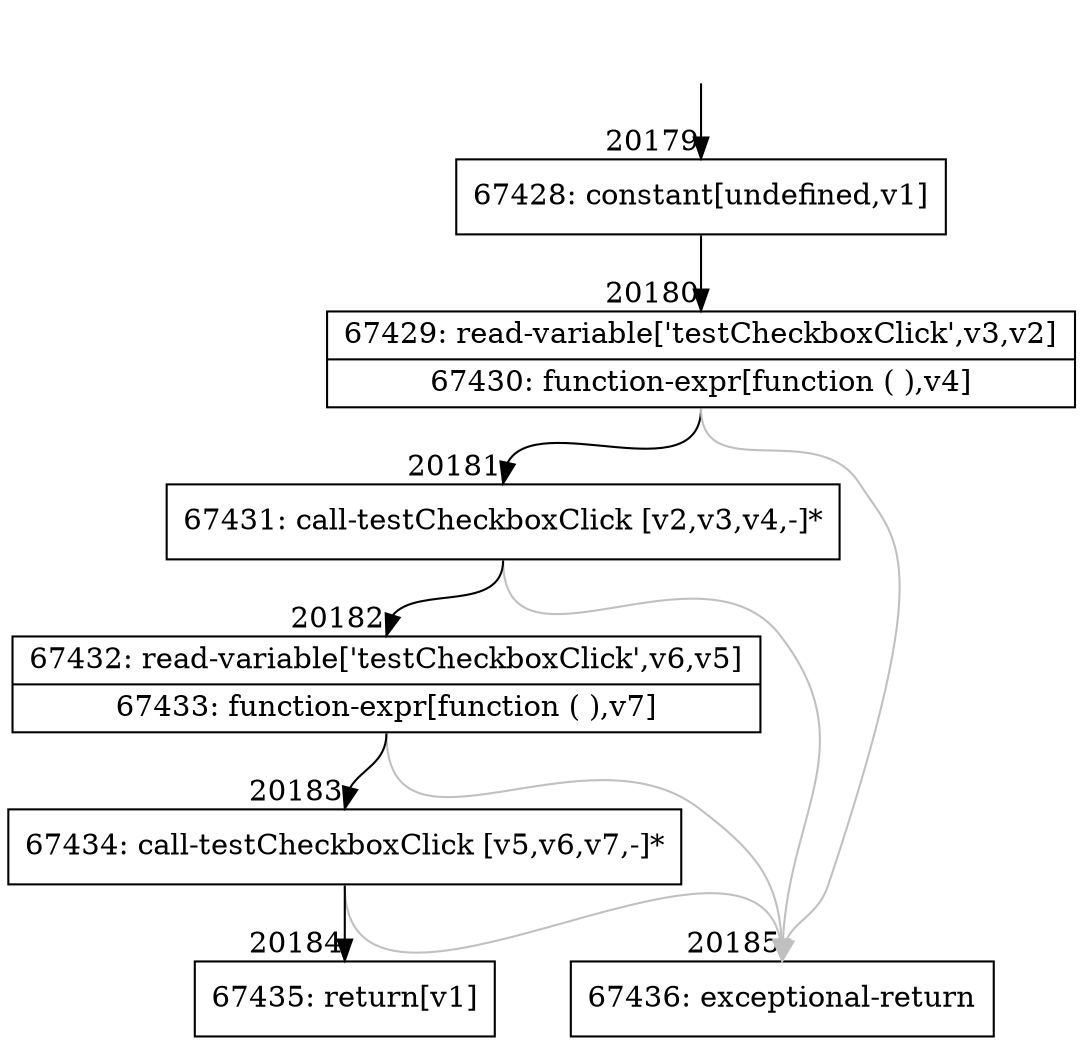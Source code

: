 digraph {
rankdir="TD"
BB_entry1748[shape=none,label=""];
BB_entry1748 -> BB20179 [tailport=s, headport=n, headlabel="    20179"]
BB20179 [shape=record label="{67428: constant[undefined,v1]}" ] 
BB20179 -> BB20180 [tailport=s, headport=n, headlabel="      20180"]
BB20180 [shape=record label="{67429: read-variable['testCheckboxClick',v3,v2]|67430: function-expr[function ( ),v4]}" ] 
BB20180 -> BB20181 [tailport=s, headport=n, headlabel="      20181"]
BB20180 -> BB20185 [tailport=s, headport=n, color=gray, headlabel="      20185"]
BB20181 [shape=record label="{67431: call-testCheckboxClick [v2,v3,v4,-]*}" ] 
BB20181 -> BB20182 [tailport=s, headport=n, headlabel="      20182"]
BB20181 -> BB20185 [tailport=s, headport=n, color=gray]
BB20182 [shape=record label="{67432: read-variable['testCheckboxClick',v6,v5]|67433: function-expr[function ( ),v7]}" ] 
BB20182 -> BB20183 [tailport=s, headport=n, headlabel="      20183"]
BB20182 -> BB20185 [tailport=s, headport=n, color=gray]
BB20183 [shape=record label="{67434: call-testCheckboxClick [v5,v6,v7,-]*}" ] 
BB20183 -> BB20184 [tailport=s, headport=n, headlabel="      20184"]
BB20183 -> BB20185 [tailport=s, headport=n, color=gray]
BB20184 [shape=record label="{67435: return[v1]}" ] 
BB20185 [shape=record label="{67436: exceptional-return}" ] 
//#$~ 37715
}
